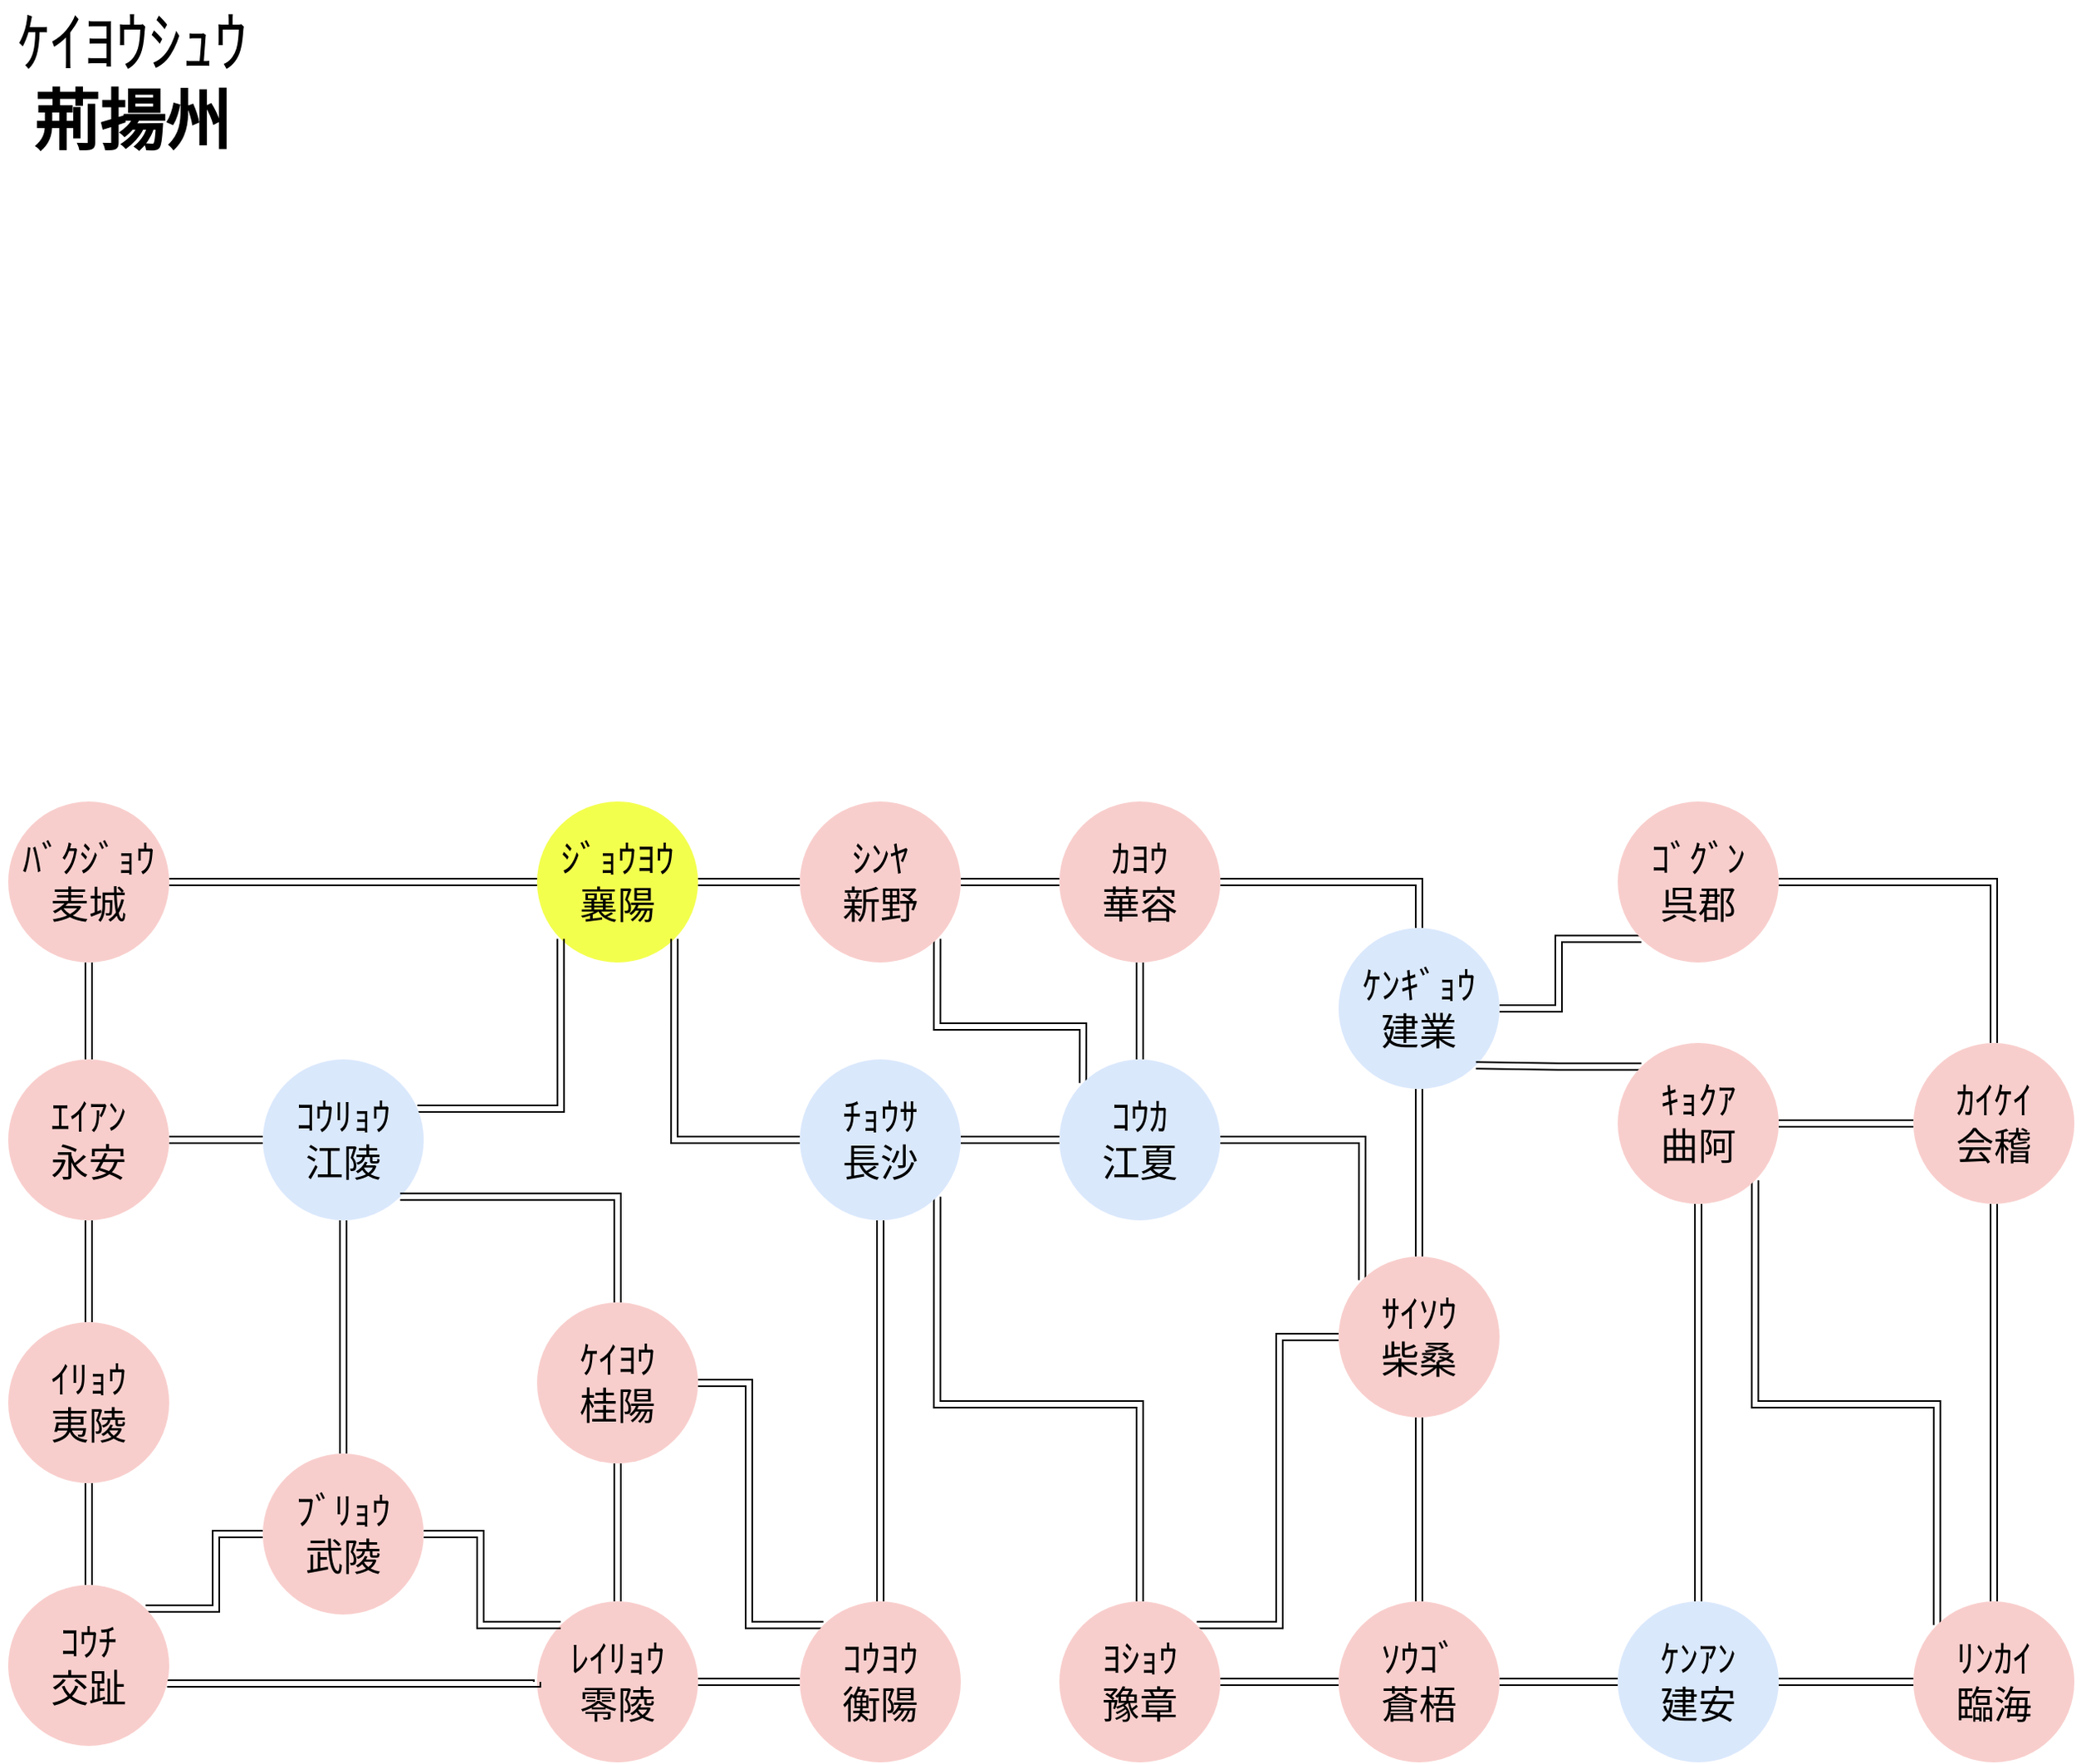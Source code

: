 <mxfile version="15.2.9" type="device"><diagram id="uSKzsGu-z8kC2ok53Hkr" name="Page-1"><mxGraphModel dx="1591" dy="1080" grid="1" gridSize="10" guides="1" tooltips="1" connect="1" arrows="1" fold="1" page="1" pageScale="1" pageWidth="3300" pageHeight="2339" math="0" shadow="0"><root><mxCell id="0"/><mxCell id="1" parent="0"/><mxCell id="HH8aEqMdMvHQ8goUyWOJ-50" value="" style="edgeStyle=orthogonalEdgeStyle;shape=link;rounded=0;orthogonalLoop=1;jettySize=auto;html=1;" edge="1" parent="1" source="HH8aEqMdMvHQ8goUyWOJ-2" target="HH8aEqMdMvHQ8goUyWOJ-18"><mxGeometry relative="1" as="geometry"/></mxCell><mxCell id="HH8aEqMdMvHQ8goUyWOJ-2" value="ｼﾞｮｳﾖｳ&lt;br&gt;襄陽" style="ellipse;whiteSpace=wrap;html=1;aspect=fixed;fillColor=#F3FF4D;strokeColor=none;fontSize=23;fontStyle=0;strokeWidth=1;shadow=0;sketch=0;" vertex="1" parent="1"><mxGeometry x="402" y="623" width="98" height="98" as="geometry"/></mxCell><mxCell id="HH8aEqMdMvHQ8goUyWOJ-3" value="ｶｲｹｲ&lt;br&gt;会稽" style="ellipse;whiteSpace=wrap;html=1;aspect=fixed;fillColor=#f8cecc;strokeColor=none;fontSize=23;fontStyle=0;sketch=0;shadow=0;" vertex="1" parent="1"><mxGeometry x="1240" y="770" width="98" height="98" as="geometry"/></mxCell><mxCell id="HH8aEqMdMvHQ8goUyWOJ-64" style="edgeStyle=orthogonalEdgeStyle;shape=link;rounded=0;orthogonalLoop=1;jettySize=auto;html=1;entryX=0.5;entryY=1;entryDx=0;entryDy=0;" edge="1" parent="1" source="HH8aEqMdMvHQ8goUyWOJ-4" target="HH8aEqMdMvHQ8goUyWOJ-13"><mxGeometry relative="1" as="geometry"/></mxCell><mxCell id="HH8aEqMdMvHQ8goUyWOJ-66" value="" style="edgeStyle=orthogonalEdgeStyle;shape=link;rounded=0;orthogonalLoop=1;jettySize=auto;html=1;" edge="1" parent="1" source="HH8aEqMdMvHQ8goUyWOJ-4" target="HH8aEqMdMvHQ8goUyWOJ-11"><mxGeometry relative="1" as="geometry"/></mxCell><mxCell id="HH8aEqMdMvHQ8goUyWOJ-4" value="ｹﾝｱﾝ&lt;br&gt;建安" style="ellipse;whiteSpace=wrap;html=1;aspect=fixed;fillColor=#dae8fc;strokeColor=none;fontSize=23;fontStyle=0;sketch=0;shadow=0;" vertex="1" parent="1"><mxGeometry x="1060" y="1110" width="98" height="98" as="geometry"/></mxCell><mxCell id="HH8aEqMdMvHQ8goUyWOJ-6" value="&lt;font&gt;ｹｲﾖｳｼｭｳ&lt;br style=&quot;font-size: 40px&quot;&gt;&lt;b&gt;荊揚州&lt;/b&gt;&lt;/font&gt;" style="text;html=1;align=center;verticalAlign=middle;resizable=0;points=[];autosize=1;strokeColor=none;fillColor=none;fontSize=40;horizontal=1;fontFamily=Georgia;" vertex="1" parent="1"><mxGeometry x="75" y="135" width="160" height="100" as="geometry"/></mxCell><mxCell id="HH8aEqMdMvHQ8goUyWOJ-61" style="edgeStyle=orthogonalEdgeStyle;shape=link;rounded=0;orthogonalLoop=1;jettySize=auto;html=1;entryX=0.5;entryY=0;entryDx=0;entryDy=0;" edge="1" parent="1" source="HH8aEqMdMvHQ8goUyWOJ-7" target="HH8aEqMdMvHQ8goUyWOJ-15"><mxGeometry relative="1" as="geometry"/></mxCell><mxCell id="HH8aEqMdMvHQ8goUyWOJ-7" value="ｹﾝｷﾞｮｳ&lt;br&gt;建業" style="ellipse;whiteSpace=wrap;html=1;aspect=fixed;fillColor=#dae8fc;strokeColor=none;fontSize=23;fontStyle=0;sketch=0;shadow=0;" vertex="1" parent="1"><mxGeometry x="890" y="700" width="98" height="98" as="geometry"/></mxCell><mxCell id="HH8aEqMdMvHQ8goUyWOJ-54" style="edgeStyle=orthogonalEdgeStyle;shape=link;rounded=0;orthogonalLoop=1;jettySize=auto;html=1;exitX=0;exitY=0;exitDx=0;exitDy=0;entryX=1;entryY=1;entryDx=0;entryDy=0;" edge="1" parent="1" source="HH8aEqMdMvHQ8goUyWOJ-8" target="HH8aEqMdMvHQ8goUyWOJ-18"><mxGeometry relative="1" as="geometry"><Array as="points"><mxPoint x="734" y="760"/><mxPoint x="646" y="760"/></Array></mxGeometry></mxCell><mxCell id="HH8aEqMdMvHQ8goUyWOJ-60" style="edgeStyle=orthogonalEdgeStyle;shape=link;rounded=0;orthogonalLoop=1;jettySize=auto;html=1;entryX=0;entryY=0;entryDx=0;entryDy=0;" edge="1" parent="1" source="HH8aEqMdMvHQ8goUyWOJ-8" target="HH8aEqMdMvHQ8goUyWOJ-15"><mxGeometry relative="1" as="geometry"/></mxCell><mxCell id="HH8aEqMdMvHQ8goUyWOJ-8" value="ｺｳｶ&lt;br&gt;江夏" style="ellipse;whiteSpace=wrap;html=1;aspect=fixed;fillColor=#dae8fc;strokeColor=none;fontSize=23;fontStyle=0;sketch=0;shadow=0;" vertex="1" parent="1"><mxGeometry x="720" y="780" width="98" height="98" as="geometry"/></mxCell><mxCell id="HH8aEqMdMvHQ8goUyWOJ-48" style="edgeStyle=orthogonalEdgeStyle;shape=link;rounded=0;orthogonalLoop=1;jettySize=auto;html=1;entryX=0;entryY=1;entryDx=0;entryDy=0;" edge="1" parent="1" source="HH8aEqMdMvHQ8goUyWOJ-9" target="HH8aEqMdMvHQ8goUyWOJ-2"><mxGeometry relative="1" as="geometry"><Array as="points"><mxPoint x="416" y="810"/></Array></mxGeometry></mxCell><mxCell id="HH8aEqMdMvHQ8goUyWOJ-9" value="ｺｳﾘｮｳ&lt;br&gt;江陵" style="ellipse;whiteSpace=wrap;html=1;aspect=fixed;fillColor=#dae8fc;strokeColor=none;fontSize=23;fontStyle=0;sketch=0;shadow=0;" vertex="1" parent="1"><mxGeometry x="235" y="780" width="98" height="98" as="geometry"/></mxCell><mxCell id="HH8aEqMdMvHQ8goUyWOJ-49" style="edgeStyle=orthogonalEdgeStyle;shape=link;rounded=0;orthogonalLoop=1;jettySize=auto;html=1;entryX=1;entryY=1;entryDx=0;entryDy=0;" edge="1" parent="1" source="HH8aEqMdMvHQ8goUyWOJ-10" target="HH8aEqMdMvHQ8goUyWOJ-2"><mxGeometry relative="1" as="geometry"/></mxCell><mxCell id="HH8aEqMdMvHQ8goUyWOJ-53" style="edgeStyle=orthogonalEdgeStyle;shape=link;rounded=0;orthogonalLoop=1;jettySize=auto;html=1;" edge="1" parent="1" source="HH8aEqMdMvHQ8goUyWOJ-10" target="HH8aEqMdMvHQ8goUyWOJ-8"><mxGeometry relative="1" as="geometry"/></mxCell><mxCell id="HH8aEqMdMvHQ8goUyWOJ-56" style="edgeStyle=orthogonalEdgeStyle;shape=link;rounded=0;orthogonalLoop=1;jettySize=auto;html=1;exitX=1;exitY=1;exitDx=0;exitDy=0;" edge="1" parent="1" source="HH8aEqMdMvHQ8goUyWOJ-10" target="HH8aEqMdMvHQ8goUyWOJ-17"><mxGeometry relative="1" as="geometry"><Array as="points"><mxPoint x="646" y="990"/><mxPoint x="769" y="990"/></Array></mxGeometry></mxCell><mxCell id="HH8aEqMdMvHQ8goUyWOJ-10" value="ﾁｮｳｻ&lt;br&gt;長沙" style="ellipse;whiteSpace=wrap;html=1;aspect=fixed;fillColor=#dae8fc;strokeColor=none;fontSize=23;fontStyle=0;sketch=0;shadow=0;" vertex="1" parent="1"><mxGeometry x="562" y="780" width="98" height="98" as="geometry"/></mxCell><mxCell id="HH8aEqMdMvHQ8goUyWOJ-67" style="edgeStyle=orthogonalEdgeStyle;shape=link;rounded=0;orthogonalLoop=1;jettySize=auto;html=1;entryX=0.5;entryY=1;entryDx=0;entryDy=0;" edge="1" parent="1" source="HH8aEqMdMvHQ8goUyWOJ-11" target="HH8aEqMdMvHQ8goUyWOJ-3"><mxGeometry relative="1" as="geometry"/></mxCell><mxCell id="HH8aEqMdMvHQ8goUyWOJ-70" style="edgeStyle=orthogonalEdgeStyle;shape=link;rounded=0;orthogonalLoop=1;jettySize=auto;html=1;exitX=0;exitY=0;exitDx=0;exitDy=0;entryX=1;entryY=1;entryDx=0;entryDy=0;" edge="1" parent="1" source="HH8aEqMdMvHQ8goUyWOJ-11" target="HH8aEqMdMvHQ8goUyWOJ-13"><mxGeometry relative="1" as="geometry"><Array as="points"><mxPoint x="1254" y="990"/><mxPoint x="1144" y="990"/></Array></mxGeometry></mxCell><mxCell id="HH8aEqMdMvHQ8goUyWOJ-11" value="ﾘﾝｶｲ&lt;br&gt;臨海" style="ellipse;whiteSpace=wrap;html=1;aspect=fixed;fillColor=#f8cecc;strokeColor=none;fontSize=23;fontStyle=0;sketch=0;shadow=0;" vertex="1" parent="1"><mxGeometry x="1240" y="1110" width="98" height="98" as="geometry"/></mxCell><mxCell id="HH8aEqMdMvHQ8goUyWOJ-69" style="edgeStyle=orthogonalEdgeStyle;shape=link;rounded=0;orthogonalLoop=1;jettySize=auto;html=1;entryX=0.5;entryY=0;entryDx=0;entryDy=0;" edge="1" parent="1" source="HH8aEqMdMvHQ8goUyWOJ-12" target="HH8aEqMdMvHQ8goUyWOJ-3"><mxGeometry relative="1" as="geometry"/></mxCell><mxCell id="HH8aEqMdMvHQ8goUyWOJ-72" style="edgeStyle=orthogonalEdgeStyle;shape=link;rounded=0;orthogonalLoop=1;jettySize=auto;html=1;exitX=0;exitY=1;exitDx=0;exitDy=0;" edge="1" parent="1" source="HH8aEqMdMvHQ8goUyWOJ-12" target="HH8aEqMdMvHQ8goUyWOJ-7"><mxGeometry relative="1" as="geometry"/></mxCell><mxCell id="HH8aEqMdMvHQ8goUyWOJ-12" value="ｺﾞｸﾞﾝ&lt;br&gt;呉郡" style="ellipse;whiteSpace=wrap;html=1;aspect=fixed;fillColor=#f8cecc;strokeColor=none;fontSize=23;fontStyle=0;sketch=0;shadow=0;" vertex="1" parent="1"><mxGeometry x="1060" y="623" width="98" height="98" as="geometry"/></mxCell><mxCell id="HH8aEqMdMvHQ8goUyWOJ-68" style="edgeStyle=orthogonalEdgeStyle;shape=link;rounded=0;orthogonalLoop=1;jettySize=auto;html=1;entryX=0;entryY=0.5;entryDx=0;entryDy=0;" edge="1" parent="1" source="HH8aEqMdMvHQ8goUyWOJ-13" target="HH8aEqMdMvHQ8goUyWOJ-3"><mxGeometry relative="1" as="geometry"/></mxCell><mxCell id="HH8aEqMdMvHQ8goUyWOJ-71" style="edgeStyle=orthogonalEdgeStyle;shape=link;rounded=0;orthogonalLoop=1;jettySize=auto;html=1;exitX=0;exitY=0;exitDx=0;exitDy=0;entryX=1;entryY=1;entryDx=0;entryDy=0;" edge="1" parent="1" source="HH8aEqMdMvHQ8goUyWOJ-13" target="HH8aEqMdMvHQ8goUyWOJ-7"><mxGeometry relative="1" as="geometry"/></mxCell><mxCell id="HH8aEqMdMvHQ8goUyWOJ-13" value="ｷｮｸｱ&lt;br&gt;曲阿" style="ellipse;whiteSpace=wrap;html=1;aspect=fixed;fillColor=#f8cecc;strokeColor=none;fontSize=23;fontStyle=0;sketch=0;shadow=0;" vertex="1" parent="1"><mxGeometry x="1060" y="770" width="98" height="98" as="geometry"/></mxCell><mxCell id="HH8aEqMdMvHQ8goUyWOJ-63" value="" style="edgeStyle=orthogonalEdgeStyle;shape=link;rounded=0;orthogonalLoop=1;jettySize=auto;html=1;" edge="1" parent="1" source="HH8aEqMdMvHQ8goUyWOJ-14" target="HH8aEqMdMvHQ8goUyWOJ-4"><mxGeometry relative="1" as="geometry"/></mxCell><mxCell id="HH8aEqMdMvHQ8goUyWOJ-14" value="ｿｳｺﾞ&lt;br&gt;蒼梧" style="ellipse;whiteSpace=wrap;html=1;aspect=fixed;fillColor=#f8cecc;strokeColor=none;fontSize=23;fontStyle=0;sketch=0;shadow=0;" vertex="1" parent="1"><mxGeometry x="890" y="1110" width="98" height="98" as="geometry"/></mxCell><mxCell id="HH8aEqMdMvHQ8goUyWOJ-59" style="edgeStyle=orthogonalEdgeStyle;shape=link;rounded=0;orthogonalLoop=1;jettySize=auto;html=1;entryX=0.5;entryY=0;entryDx=0;entryDy=0;" edge="1" parent="1" source="HH8aEqMdMvHQ8goUyWOJ-15" target="HH8aEqMdMvHQ8goUyWOJ-14"><mxGeometry relative="1" as="geometry"/></mxCell><mxCell id="HH8aEqMdMvHQ8goUyWOJ-15" value="ｻｲｿｳ&lt;br&gt;柴桑" style="ellipse;whiteSpace=wrap;html=1;aspect=fixed;fillColor=#f8cecc;strokeColor=none;fontSize=23;fontStyle=0;sketch=0;shadow=0;" vertex="1" parent="1"><mxGeometry x="890" y="900" width="98" height="98" as="geometry"/></mxCell><mxCell id="HH8aEqMdMvHQ8goUyWOJ-52" style="edgeStyle=orthogonalEdgeStyle;shape=link;rounded=0;orthogonalLoop=1;jettySize=auto;html=1;entryX=0.5;entryY=0;entryDx=0;entryDy=0;" edge="1" parent="1" source="HH8aEqMdMvHQ8goUyWOJ-16" target="HH8aEqMdMvHQ8goUyWOJ-8"><mxGeometry relative="1" as="geometry"/></mxCell><mxCell id="HH8aEqMdMvHQ8goUyWOJ-62" style="edgeStyle=orthogonalEdgeStyle;shape=link;rounded=0;orthogonalLoop=1;jettySize=auto;html=1;entryX=0.5;entryY=0;entryDx=0;entryDy=0;" edge="1" parent="1" source="HH8aEqMdMvHQ8goUyWOJ-16" target="HH8aEqMdMvHQ8goUyWOJ-7"><mxGeometry relative="1" as="geometry"/></mxCell><mxCell id="HH8aEqMdMvHQ8goUyWOJ-16" value="ｶﾖｳ&lt;br&gt;華容" style="ellipse;whiteSpace=wrap;html=1;aspect=fixed;fillColor=#f8cecc;strokeColor=none;fontSize=23;fontStyle=0;sketch=0;shadow=0;" vertex="1" parent="1"><mxGeometry x="720" y="623" width="98" height="98" as="geometry"/></mxCell><mxCell id="HH8aEqMdMvHQ8goUyWOJ-57" value="" style="edgeStyle=orthogonalEdgeStyle;shape=link;rounded=0;orthogonalLoop=1;jettySize=auto;html=1;" edge="1" parent="1" source="HH8aEqMdMvHQ8goUyWOJ-17" target="HH8aEqMdMvHQ8goUyWOJ-14"><mxGeometry relative="1" as="geometry"/></mxCell><mxCell id="HH8aEqMdMvHQ8goUyWOJ-58" style="edgeStyle=orthogonalEdgeStyle;shape=link;rounded=0;orthogonalLoop=1;jettySize=auto;html=1;exitX=1;exitY=0;exitDx=0;exitDy=0;entryX=0;entryY=0.5;entryDx=0;entryDy=0;" edge="1" parent="1" source="HH8aEqMdMvHQ8goUyWOJ-17" target="HH8aEqMdMvHQ8goUyWOJ-15"><mxGeometry relative="1" as="geometry"/></mxCell><mxCell id="HH8aEqMdMvHQ8goUyWOJ-17" value="ﾖｼｮｳ&lt;br&gt;豫章" style="ellipse;whiteSpace=wrap;html=1;aspect=fixed;fillColor=#f8cecc;strokeColor=none;fontSize=23;fontStyle=0;sketch=0;shadow=0;" vertex="1" parent="1"><mxGeometry x="720" y="1110" width="98" height="98" as="geometry"/></mxCell><mxCell id="HH8aEqMdMvHQ8goUyWOJ-51" style="edgeStyle=orthogonalEdgeStyle;shape=link;rounded=0;orthogonalLoop=1;jettySize=auto;html=1;entryX=0;entryY=0.5;entryDx=0;entryDy=0;" edge="1" parent="1" source="HH8aEqMdMvHQ8goUyWOJ-18" target="HH8aEqMdMvHQ8goUyWOJ-16"><mxGeometry relative="1" as="geometry"/></mxCell><mxCell id="HH8aEqMdMvHQ8goUyWOJ-18" value="ｼﾝﾔ&lt;br&gt;新野" style="ellipse;whiteSpace=wrap;html=1;aspect=fixed;fillColor=#f8cecc;strokeColor=none;fontSize=23;fontStyle=0;sketch=0;shadow=0;" vertex="1" parent="1"><mxGeometry x="562" y="623" width="98" height="98" as="geometry"/></mxCell><mxCell id="HH8aEqMdMvHQ8goUyWOJ-46" style="edgeStyle=orthogonalEdgeStyle;shape=link;rounded=0;orthogonalLoop=1;jettySize=auto;html=1;exitX=0;exitY=0;exitDx=0;exitDy=0;entryX=1;entryY=0.5;entryDx=0;entryDy=0;" edge="1" parent="1" source="HH8aEqMdMvHQ8goUyWOJ-19" target="HH8aEqMdMvHQ8goUyWOJ-20"><mxGeometry relative="1" as="geometry"/></mxCell><mxCell id="HH8aEqMdMvHQ8goUyWOJ-47" style="edgeStyle=orthogonalEdgeStyle;shape=link;rounded=0;orthogonalLoop=1;jettySize=auto;html=1;" edge="1" parent="1" source="HH8aEqMdMvHQ8goUyWOJ-19" target="HH8aEqMdMvHQ8goUyWOJ-10"><mxGeometry relative="1" as="geometry"/></mxCell><mxCell id="HH8aEqMdMvHQ8goUyWOJ-19" value="ｺｳﾖｳ&lt;br&gt;衡陽" style="ellipse;whiteSpace=wrap;html=1;aspect=fixed;fillColor=#f8cecc;strokeColor=none;fontSize=23;fontStyle=0;sketch=0;shadow=0;" vertex="1" parent="1"><mxGeometry x="562" y="1110" width="98" height="98" as="geometry"/></mxCell><mxCell id="HH8aEqMdMvHQ8goUyWOJ-55" style="edgeStyle=orthogonalEdgeStyle;shape=link;rounded=0;orthogonalLoop=1;jettySize=auto;html=1;entryX=1;entryY=1;entryDx=0;entryDy=0;" edge="1" parent="1" source="HH8aEqMdMvHQ8goUyWOJ-20" target="HH8aEqMdMvHQ8goUyWOJ-9"><mxGeometry relative="1" as="geometry"><Array as="points"><mxPoint x="451" y="864"/></Array></mxGeometry></mxCell><mxCell id="HH8aEqMdMvHQ8goUyWOJ-20" value="ｹｲﾖｳ&lt;br&gt;桂陽" style="ellipse;whiteSpace=wrap;html=1;aspect=fixed;fillColor=#f8cecc;strokeColor=none;fontSize=23;fontStyle=0;sketch=0;shadow=0;" vertex="1" parent="1"><mxGeometry x="402" y="928" width="98" height="98" as="geometry"/></mxCell><mxCell id="HH8aEqMdMvHQ8goUyWOJ-33" value="" style="edgeStyle=orthogonalEdgeStyle;shape=link;rounded=0;orthogonalLoop=1;jettySize=auto;html=1;" edge="1" parent="1" source="HH8aEqMdMvHQ8goUyWOJ-21" target="HH8aEqMdMvHQ8goUyWOJ-23"><mxGeometry relative="1" as="geometry"/></mxCell><mxCell id="HH8aEqMdMvHQ8goUyWOJ-41" style="edgeStyle=orthogonalEdgeStyle;shape=link;rounded=0;orthogonalLoop=1;jettySize=auto;html=1;entryX=0;entryY=0.5;entryDx=0;entryDy=0;" edge="1" parent="1" source="HH8aEqMdMvHQ8goUyWOJ-21" target="HH8aEqMdMvHQ8goUyWOJ-2"><mxGeometry relative="1" as="geometry"/></mxCell><mxCell id="HH8aEqMdMvHQ8goUyWOJ-21" value="ﾊﾞｸｼﾞｮｳ&lt;br&gt;麦城" style="ellipse;whiteSpace=wrap;html=1;aspect=fixed;fillColor=#f8cecc;strokeColor=none;fontSize=23;fontStyle=0;sketch=0;shadow=0;" vertex="1" parent="1"><mxGeometry x="80" y="623" width="98" height="98" as="geometry"/></mxCell><mxCell id="HH8aEqMdMvHQ8goUyWOJ-34" value="" style="edgeStyle=orthogonalEdgeStyle;shape=link;rounded=0;orthogonalLoop=1;jettySize=auto;html=1;" edge="1" parent="1" source="HH8aEqMdMvHQ8goUyWOJ-22" target="HH8aEqMdMvHQ8goUyWOJ-19"><mxGeometry relative="1" as="geometry"/></mxCell><mxCell id="HH8aEqMdMvHQ8goUyWOJ-36" style="edgeStyle=orthogonalEdgeStyle;shape=link;rounded=0;orthogonalLoop=1;jettySize=auto;html=1;entryX=0.5;entryY=1;entryDx=0;entryDy=0;" edge="1" parent="1" source="HH8aEqMdMvHQ8goUyWOJ-22" target="HH8aEqMdMvHQ8goUyWOJ-20"><mxGeometry relative="1" as="geometry"/></mxCell><mxCell id="HH8aEqMdMvHQ8goUyWOJ-22" value="ﾚｲﾘｮｳ&lt;br&gt;零陵" style="ellipse;whiteSpace=wrap;html=1;aspect=fixed;fillColor=#f8cecc;strokeColor=none;fontSize=23;fontStyle=0;sketch=0;shadow=0;" vertex="1" parent="1"><mxGeometry x="402" y="1110" width="98" height="98" as="geometry"/></mxCell><mxCell id="HH8aEqMdMvHQ8goUyWOJ-40" value="" style="edgeStyle=orthogonalEdgeStyle;shape=link;rounded=0;orthogonalLoop=1;jettySize=auto;html=1;" edge="1" parent="1" source="HH8aEqMdMvHQ8goUyWOJ-23" target="HH8aEqMdMvHQ8goUyWOJ-9"><mxGeometry relative="1" as="geometry"/></mxCell><mxCell id="HH8aEqMdMvHQ8goUyWOJ-23" value="ｴｲｱﾝ&lt;br&gt;永安" style="ellipse;whiteSpace=wrap;html=1;aspect=fixed;fillColor=#f8cecc;strokeColor=none;fontSize=23;fontStyle=0;sketch=0;shadow=0;" vertex="1" parent="1"><mxGeometry x="80" y="780" width="98" height="98" as="geometry"/></mxCell><mxCell id="HH8aEqMdMvHQ8goUyWOJ-37" style="edgeStyle=orthogonalEdgeStyle;shape=link;rounded=0;orthogonalLoop=1;jettySize=auto;html=1;exitX=1;exitY=0.5;exitDx=0;exitDy=0;entryX=0;entryY=0;entryDx=0;entryDy=0;" edge="1" parent="1" source="HH8aEqMdMvHQ8goUyWOJ-24" target="HH8aEqMdMvHQ8goUyWOJ-22"><mxGeometry relative="1" as="geometry"/></mxCell><mxCell id="HH8aEqMdMvHQ8goUyWOJ-38" style="edgeStyle=orthogonalEdgeStyle;shape=link;rounded=0;orthogonalLoop=1;jettySize=auto;html=1;entryX=1;entryY=0;entryDx=0;entryDy=0;" edge="1" parent="1" source="HH8aEqMdMvHQ8goUyWOJ-24" target="HH8aEqMdMvHQ8goUyWOJ-26"><mxGeometry relative="1" as="geometry"/></mxCell><mxCell id="HH8aEqMdMvHQ8goUyWOJ-39" style="edgeStyle=orthogonalEdgeStyle;shape=link;rounded=0;orthogonalLoop=1;jettySize=auto;html=1;entryX=0.5;entryY=1;entryDx=0;entryDy=0;" edge="1" parent="1" source="HH8aEqMdMvHQ8goUyWOJ-24" target="HH8aEqMdMvHQ8goUyWOJ-9"><mxGeometry relative="1" as="geometry"/></mxCell><mxCell id="HH8aEqMdMvHQ8goUyWOJ-24" value="ﾌﾞﾘｮｳ&lt;br&gt;武陵" style="ellipse;whiteSpace=wrap;html=1;aspect=fixed;fillColor=#f8cecc;strokeColor=none;fontSize=23;fontStyle=0;sketch=0;shadow=0;" vertex="1" parent="1"><mxGeometry x="235" y="1020" width="98" height="98" as="geometry"/></mxCell><mxCell id="HH8aEqMdMvHQ8goUyWOJ-31" value="" style="edgeStyle=orthogonalEdgeStyle;shape=link;rounded=0;orthogonalLoop=1;jettySize=auto;html=1;" edge="1" parent="1" source="HH8aEqMdMvHQ8goUyWOJ-25" target="HH8aEqMdMvHQ8goUyWOJ-26"><mxGeometry relative="1" as="geometry"/></mxCell><mxCell id="HH8aEqMdMvHQ8goUyWOJ-32" value="" style="edgeStyle=orthogonalEdgeStyle;shape=link;rounded=0;orthogonalLoop=1;jettySize=auto;html=1;" edge="1" parent="1" source="HH8aEqMdMvHQ8goUyWOJ-25" target="HH8aEqMdMvHQ8goUyWOJ-23"><mxGeometry relative="1" as="geometry"/></mxCell><mxCell id="HH8aEqMdMvHQ8goUyWOJ-25" value="ｲﾘｮｳ&lt;br&gt;夷陵" style="ellipse;whiteSpace=wrap;html=1;aspect=fixed;fillColor=#f8cecc;strokeColor=none;fontSize=23;fontStyle=0;sketch=0;shadow=0;" vertex="1" parent="1"><mxGeometry x="80" y="940" width="98" height="98" as="geometry"/></mxCell><mxCell id="HH8aEqMdMvHQ8goUyWOJ-30" style="edgeStyle=orthogonalEdgeStyle;shape=link;rounded=0;orthogonalLoop=1;jettySize=auto;html=1;entryX=0;entryY=0.5;entryDx=0;entryDy=0;" edge="1" parent="1" source="HH8aEqMdMvHQ8goUyWOJ-26" target="HH8aEqMdMvHQ8goUyWOJ-22"><mxGeometry relative="1" as="geometry"><Array as="points"><mxPoint x="402" y="1160"/></Array></mxGeometry></mxCell><mxCell id="HH8aEqMdMvHQ8goUyWOJ-26" value="ｺｳﾁ&lt;br&gt;交趾" style="ellipse;whiteSpace=wrap;html=1;aspect=fixed;fillColor=#f8cecc;strokeColor=none;fontSize=23;fontStyle=0;sketch=0;shadow=0;" vertex="1" parent="1"><mxGeometry x="80" y="1100" width="98" height="98" as="geometry"/></mxCell></root></mxGraphModel></diagram></mxfile>